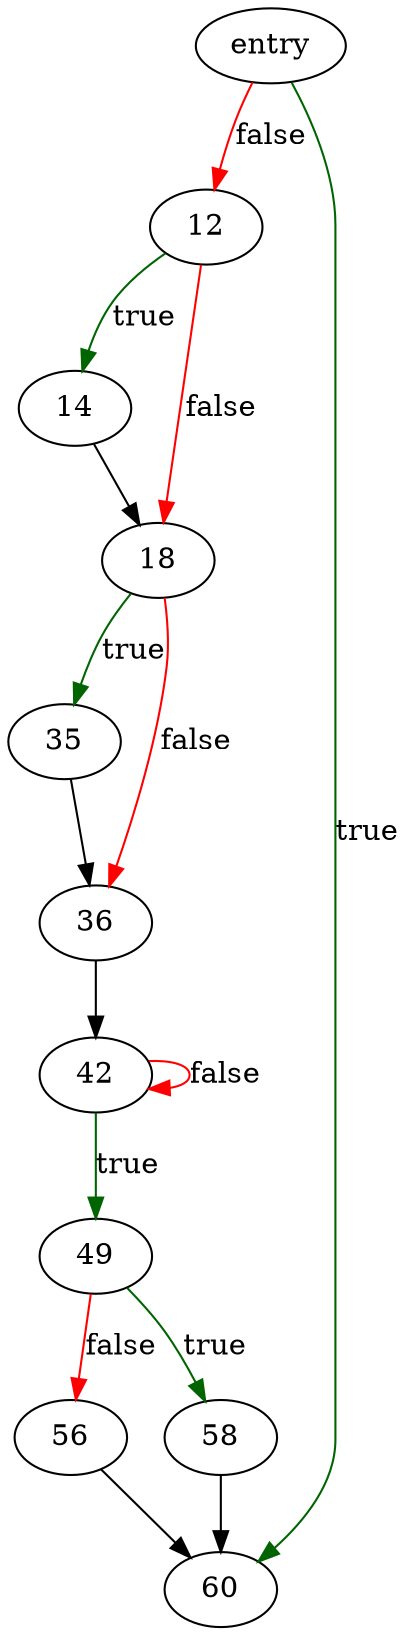 digraph "dired_dump_obstack" {
	// Node definitions.
	2 [label=entry];
	12;
	14;
	18;
	35;
	36;
	42;
	49;
	56;
	58;
	60;

	// Edge definitions.
	2 -> 12 [
		color=red
		label=false
	];
	2 -> 60 [
		color=darkgreen
		label=true
	];
	12 -> 14 [
		color=darkgreen
		label=true
	];
	12 -> 18 [
		color=red
		label=false
	];
	14 -> 18;
	18 -> 35 [
		color=darkgreen
		label=true
	];
	18 -> 36 [
		color=red
		label=false
	];
	35 -> 36;
	36 -> 42;
	42 -> 42 [
		color=red
		label=false
	];
	42 -> 49 [
		color=darkgreen
		label=true
	];
	49 -> 56 [
		color=red
		label=false
	];
	49 -> 58 [
		color=darkgreen
		label=true
	];
	56 -> 60;
	58 -> 60;
}